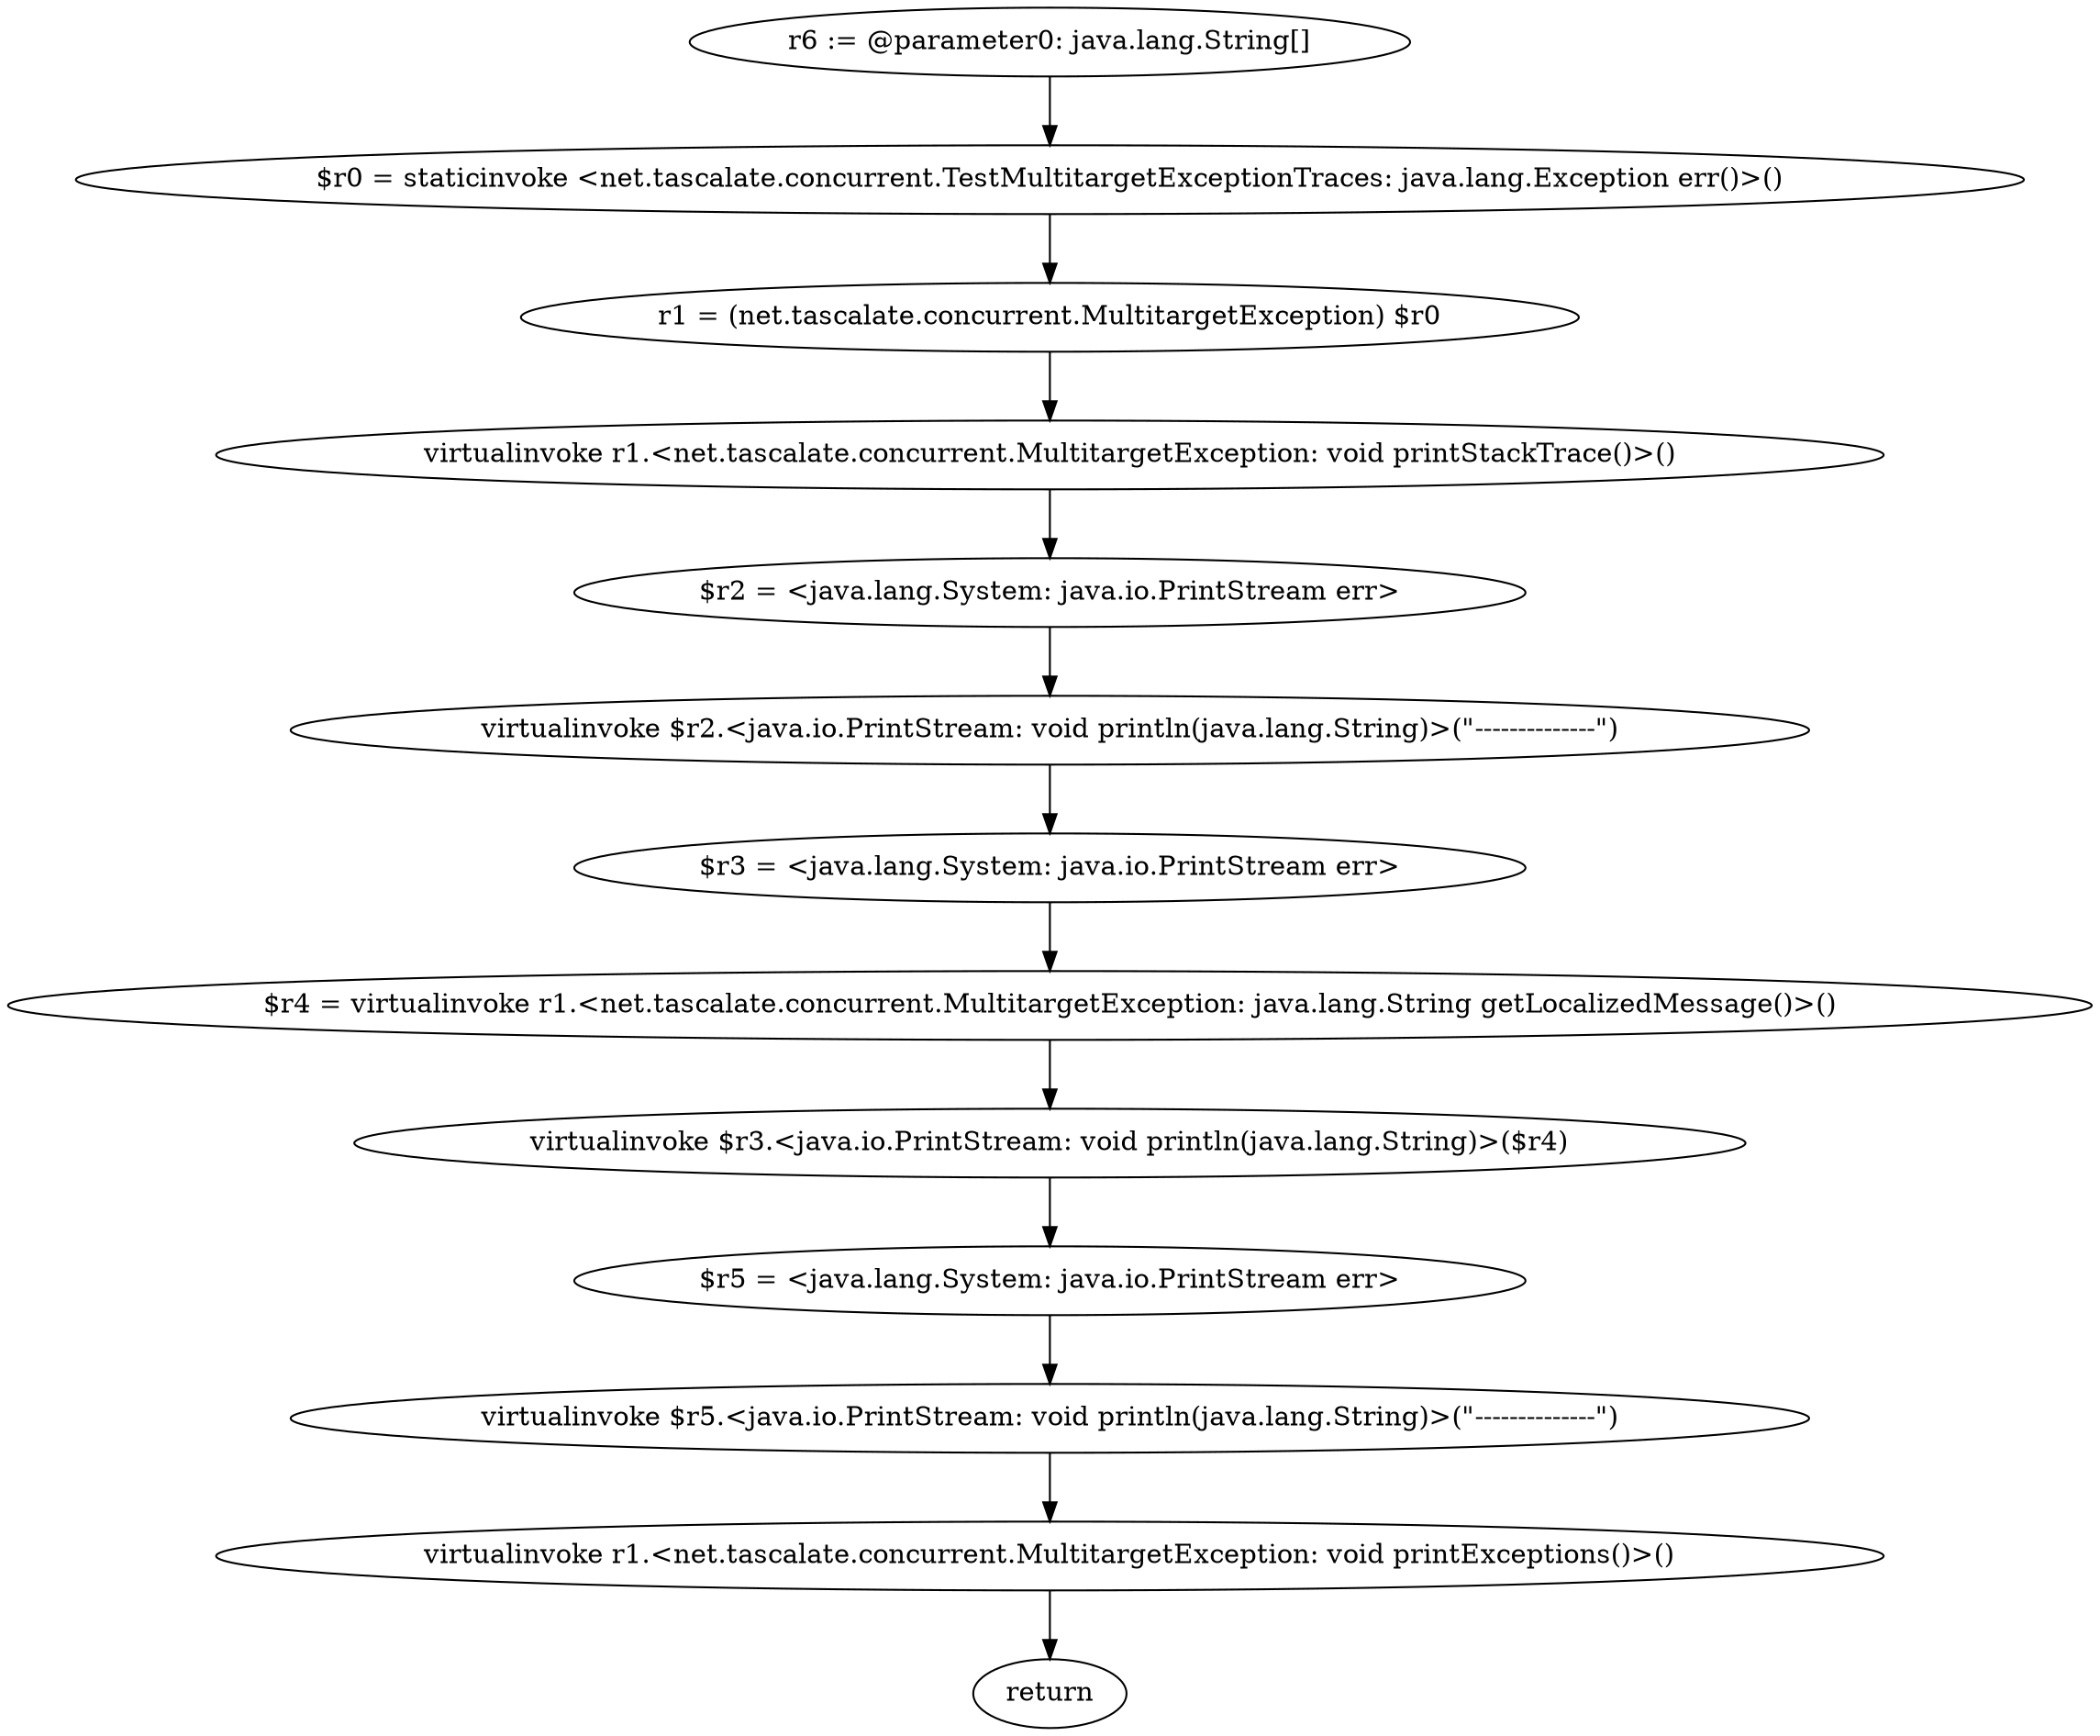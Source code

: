 digraph "unitGraph" {
    "r6 := @parameter0: java.lang.String[]"
    "$r0 = staticinvoke <net.tascalate.concurrent.TestMultitargetExceptionTraces: java.lang.Exception err()>()"
    "r1 = (net.tascalate.concurrent.MultitargetException) $r0"
    "virtualinvoke r1.<net.tascalate.concurrent.MultitargetException: void printStackTrace()>()"
    "$r2 = <java.lang.System: java.io.PrintStream err>"
    "virtualinvoke $r2.<java.io.PrintStream: void println(java.lang.String)>(\"--------------\")"
    "$r3 = <java.lang.System: java.io.PrintStream err>"
    "$r4 = virtualinvoke r1.<net.tascalate.concurrent.MultitargetException: java.lang.String getLocalizedMessage()>()"
    "virtualinvoke $r3.<java.io.PrintStream: void println(java.lang.String)>($r4)"
    "$r5 = <java.lang.System: java.io.PrintStream err>"
    "virtualinvoke $r5.<java.io.PrintStream: void println(java.lang.String)>(\"--------------\")"
    "virtualinvoke r1.<net.tascalate.concurrent.MultitargetException: void printExceptions()>()"
    "return"
    "r6 := @parameter0: java.lang.String[]"->"$r0 = staticinvoke <net.tascalate.concurrent.TestMultitargetExceptionTraces: java.lang.Exception err()>()";
    "$r0 = staticinvoke <net.tascalate.concurrent.TestMultitargetExceptionTraces: java.lang.Exception err()>()"->"r1 = (net.tascalate.concurrent.MultitargetException) $r0";
    "r1 = (net.tascalate.concurrent.MultitargetException) $r0"->"virtualinvoke r1.<net.tascalate.concurrent.MultitargetException: void printStackTrace()>()";
    "virtualinvoke r1.<net.tascalate.concurrent.MultitargetException: void printStackTrace()>()"->"$r2 = <java.lang.System: java.io.PrintStream err>";
    "$r2 = <java.lang.System: java.io.PrintStream err>"->"virtualinvoke $r2.<java.io.PrintStream: void println(java.lang.String)>(\"--------------\")";
    "virtualinvoke $r2.<java.io.PrintStream: void println(java.lang.String)>(\"--------------\")"->"$r3 = <java.lang.System: java.io.PrintStream err>";
    "$r3 = <java.lang.System: java.io.PrintStream err>"->"$r4 = virtualinvoke r1.<net.tascalate.concurrent.MultitargetException: java.lang.String getLocalizedMessage()>()";
    "$r4 = virtualinvoke r1.<net.tascalate.concurrent.MultitargetException: java.lang.String getLocalizedMessage()>()"->"virtualinvoke $r3.<java.io.PrintStream: void println(java.lang.String)>($r4)";
    "virtualinvoke $r3.<java.io.PrintStream: void println(java.lang.String)>($r4)"->"$r5 = <java.lang.System: java.io.PrintStream err>";
    "$r5 = <java.lang.System: java.io.PrintStream err>"->"virtualinvoke $r5.<java.io.PrintStream: void println(java.lang.String)>(\"--------------\")";
    "virtualinvoke $r5.<java.io.PrintStream: void println(java.lang.String)>(\"--------------\")"->"virtualinvoke r1.<net.tascalate.concurrent.MultitargetException: void printExceptions()>()";
    "virtualinvoke r1.<net.tascalate.concurrent.MultitargetException: void printExceptions()>()"->"return";
}
